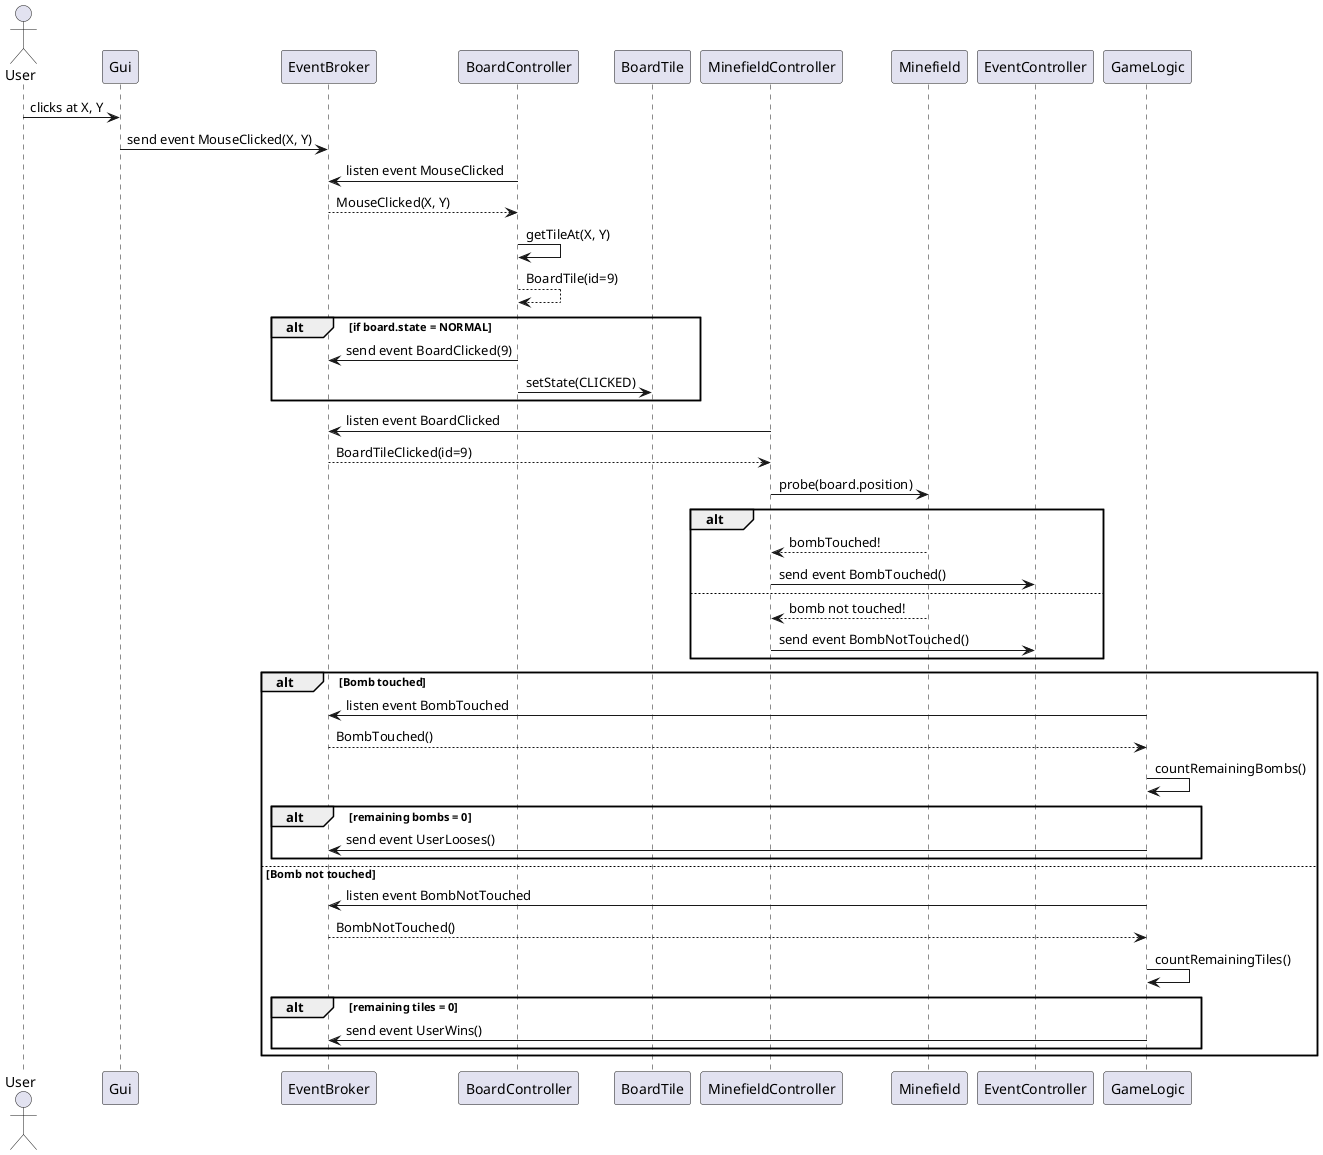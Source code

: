 @startuml Game

actor User

User -> Gui: clicks at X, Y
Gui -> EventBroker: send event MouseClicked(X, Y)

BoardController -> EventBroker: listen event MouseClicked
EventBroker --> BoardController: MouseClicked(X, Y)
BoardController -> BoardController: getTileAt(X, Y)
BoardController --> BoardController: BoardTile(id=9)
alt if board.state = NORMAL
BoardController -> EventBroker: send event BoardClicked(9)
BoardController -> BoardTile: setState(CLICKED)
end

MinefieldController -> EventBroker: listen event BoardClicked
EventBroker --> MinefieldController: BoardTileClicked(id=9)
MinefieldController -> Minefield: probe(board.position)
alt
Minefield --> MinefieldController: bombTouched!
MinefieldController -> EventController: send event BombTouched()
else
Minefield --> MinefieldController: bomb not touched!
MinefieldController -> EventController: send event BombNotTouched()
end

alt Bomb touched
GameLogic -> EventBroker: listen event BombTouched
EventBroker --> GameLogic: BombTouched()
GameLogic -> GameLogic: countRemainingBombs()
alt remaining bombs = 0
GameLogic -> EventBroker: send event UserLooses()
end
else Bomb not touched 
GameLogic -> EventBroker: listen event BombNotTouched
EventBroker --> GameLogic: BombNotTouched()
GameLogic -> GameLogic: countRemainingTiles()
alt remaining tiles = 0
GameLogic -> EventBroker: send event UserWins()
end

end

@enduml